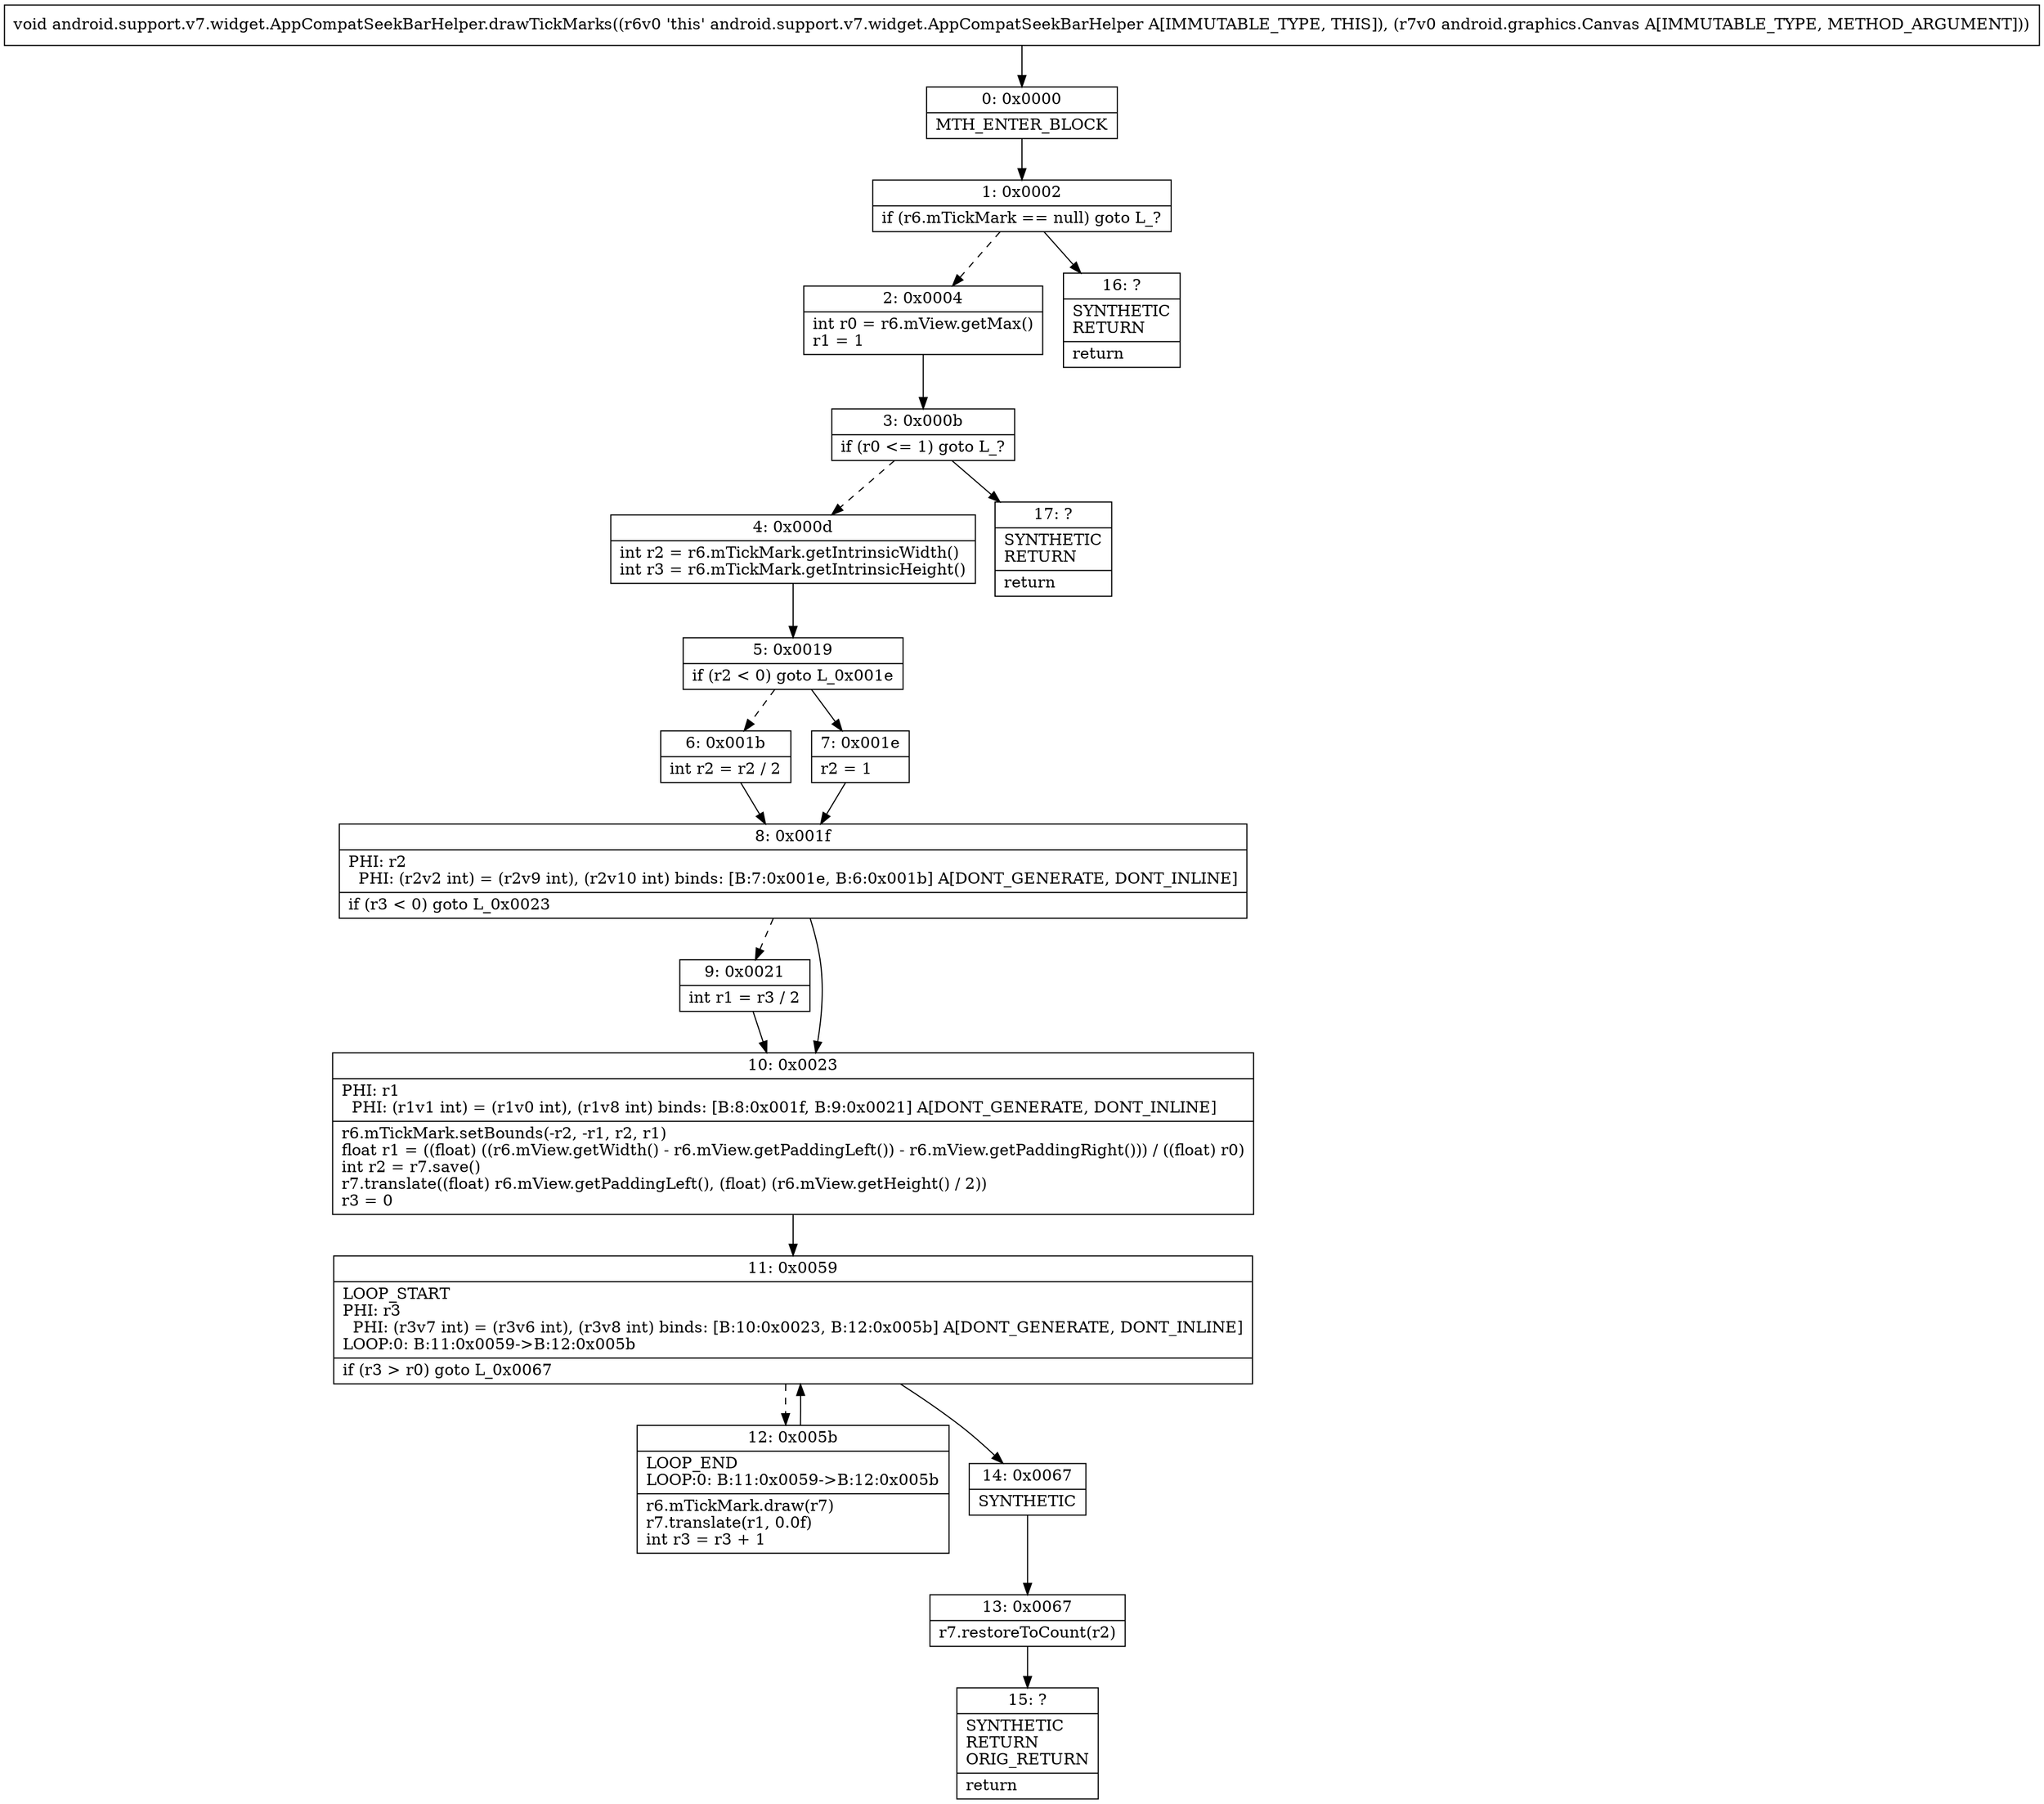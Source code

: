 digraph "CFG forandroid.support.v7.widget.AppCompatSeekBarHelper.drawTickMarks(Landroid\/graphics\/Canvas;)V" {
Node_0 [shape=record,label="{0\:\ 0x0000|MTH_ENTER_BLOCK\l}"];
Node_1 [shape=record,label="{1\:\ 0x0002|if (r6.mTickMark == null) goto L_?\l}"];
Node_2 [shape=record,label="{2\:\ 0x0004|int r0 = r6.mView.getMax()\lr1 = 1\l}"];
Node_3 [shape=record,label="{3\:\ 0x000b|if (r0 \<= 1) goto L_?\l}"];
Node_4 [shape=record,label="{4\:\ 0x000d|int r2 = r6.mTickMark.getIntrinsicWidth()\lint r3 = r6.mTickMark.getIntrinsicHeight()\l}"];
Node_5 [shape=record,label="{5\:\ 0x0019|if (r2 \< 0) goto L_0x001e\l}"];
Node_6 [shape=record,label="{6\:\ 0x001b|int r2 = r2 \/ 2\l}"];
Node_7 [shape=record,label="{7\:\ 0x001e|r2 = 1\l}"];
Node_8 [shape=record,label="{8\:\ 0x001f|PHI: r2 \l  PHI: (r2v2 int) = (r2v9 int), (r2v10 int) binds: [B:7:0x001e, B:6:0x001b] A[DONT_GENERATE, DONT_INLINE]\l|if (r3 \< 0) goto L_0x0023\l}"];
Node_9 [shape=record,label="{9\:\ 0x0021|int r1 = r3 \/ 2\l}"];
Node_10 [shape=record,label="{10\:\ 0x0023|PHI: r1 \l  PHI: (r1v1 int) = (r1v0 int), (r1v8 int) binds: [B:8:0x001f, B:9:0x0021] A[DONT_GENERATE, DONT_INLINE]\l|r6.mTickMark.setBounds(\-r2, \-r1, r2, r1)\lfloat r1 = ((float) ((r6.mView.getWidth() \- r6.mView.getPaddingLeft()) \- r6.mView.getPaddingRight())) \/ ((float) r0)\lint r2 = r7.save()\lr7.translate((float) r6.mView.getPaddingLeft(), (float) (r6.mView.getHeight() \/ 2))\lr3 = 0\l}"];
Node_11 [shape=record,label="{11\:\ 0x0059|LOOP_START\lPHI: r3 \l  PHI: (r3v7 int) = (r3v6 int), (r3v8 int) binds: [B:10:0x0023, B:12:0x005b] A[DONT_GENERATE, DONT_INLINE]\lLOOP:0: B:11:0x0059\-\>B:12:0x005b\l|if (r3 \> r0) goto L_0x0067\l}"];
Node_12 [shape=record,label="{12\:\ 0x005b|LOOP_END\lLOOP:0: B:11:0x0059\-\>B:12:0x005b\l|r6.mTickMark.draw(r7)\lr7.translate(r1, 0.0f)\lint r3 = r3 + 1\l}"];
Node_13 [shape=record,label="{13\:\ 0x0067|r7.restoreToCount(r2)\l}"];
Node_14 [shape=record,label="{14\:\ 0x0067|SYNTHETIC\l}"];
Node_15 [shape=record,label="{15\:\ ?|SYNTHETIC\lRETURN\lORIG_RETURN\l|return\l}"];
Node_16 [shape=record,label="{16\:\ ?|SYNTHETIC\lRETURN\l|return\l}"];
Node_17 [shape=record,label="{17\:\ ?|SYNTHETIC\lRETURN\l|return\l}"];
MethodNode[shape=record,label="{void android.support.v7.widget.AppCompatSeekBarHelper.drawTickMarks((r6v0 'this' android.support.v7.widget.AppCompatSeekBarHelper A[IMMUTABLE_TYPE, THIS]), (r7v0 android.graphics.Canvas A[IMMUTABLE_TYPE, METHOD_ARGUMENT])) }"];
MethodNode -> Node_0;
Node_0 -> Node_1;
Node_1 -> Node_2[style=dashed];
Node_1 -> Node_16;
Node_2 -> Node_3;
Node_3 -> Node_4[style=dashed];
Node_3 -> Node_17;
Node_4 -> Node_5;
Node_5 -> Node_6[style=dashed];
Node_5 -> Node_7;
Node_6 -> Node_8;
Node_7 -> Node_8;
Node_8 -> Node_9[style=dashed];
Node_8 -> Node_10;
Node_9 -> Node_10;
Node_10 -> Node_11;
Node_11 -> Node_12[style=dashed];
Node_11 -> Node_14;
Node_12 -> Node_11;
Node_13 -> Node_15;
Node_14 -> Node_13;
}

